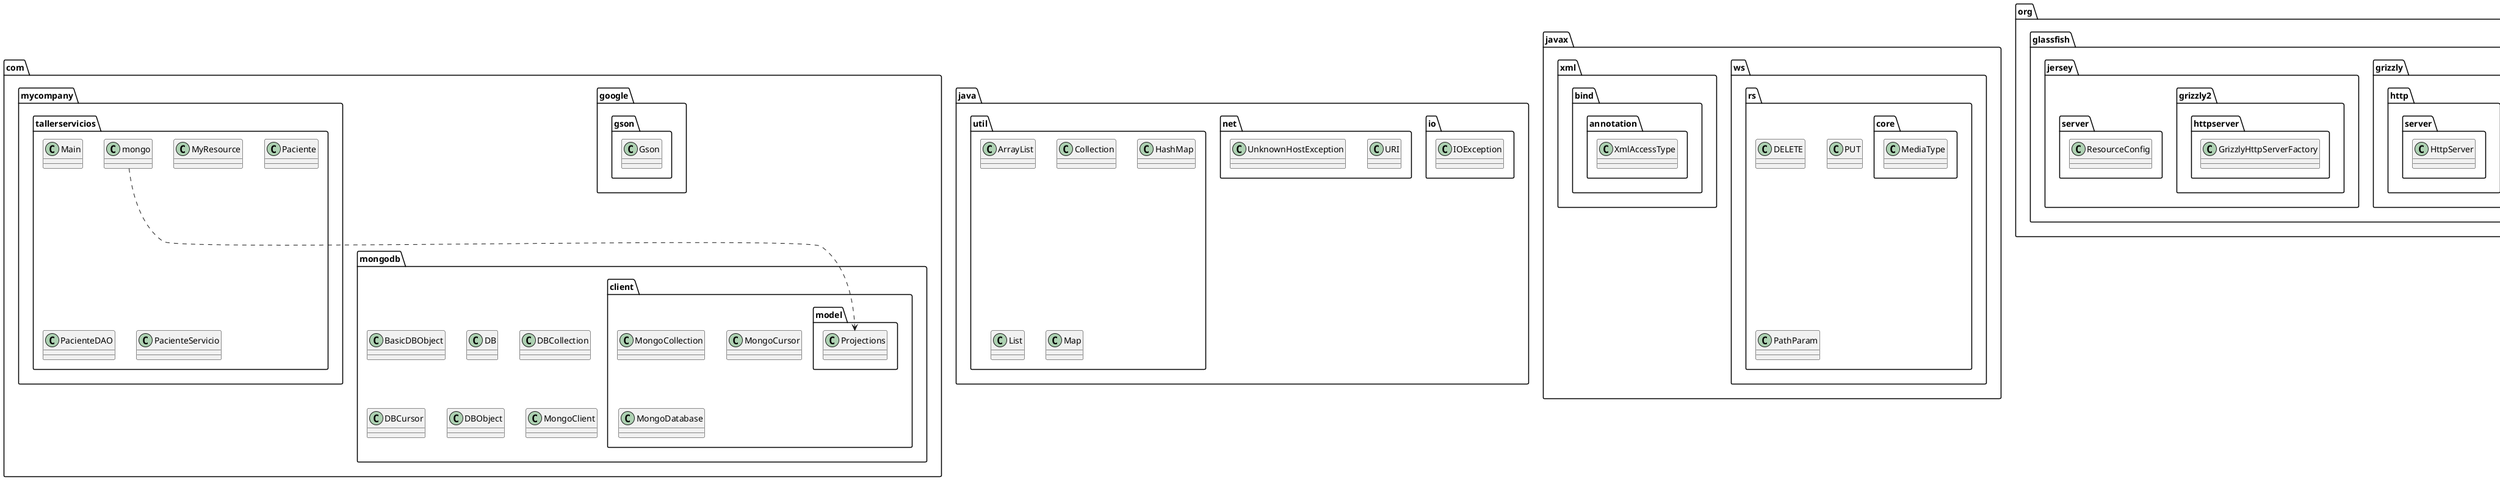 @startuml
class com.google.gson.Gson
class com.mongodb.BasicDBObject
class com.mongodb.DB
class com.mongodb.DBCollection
class com.mongodb.DBCursor
class com.mongodb.DBObject
class com.mongodb.MongoClient
class com.mongodb.client.MongoCollection
class com.mongodb.client.MongoCursor
class com.mongodb.client.MongoDatabase
class com.mongodb.client.model.Projections
class com.mycompany.tallerservicios.Main
class com.mycompany.tallerservicios.MyResource
class com.mycompany.tallerservicios.Paciente
class com.mycompany.tallerservicios.PacienteDAO
class com.mycompany.tallerservicios.PacienteServicio
class com.mycompany.tallerservicios.mongo
class java.io.IOException
class java.net.URI
class java.net.UnknownHostException
class java.util.ArrayList
class java.util.Collection
class java.util.HashMap
class java.util.List
class java.util.Map
class javax.ws.rs.DELETE
class javax.ws.rs.PUT
class javax.ws.rs.PathParam
class javax.ws.rs.core.MediaType
class javax.xml.bind.annotation.XmlAccessType
class org.bson.Document
class org.glassfish.grizzly.http.server.HttpServer
class org.glassfish.jersey.grizzly2.httpserver.GrizzlyHttpServerFactory
class org.glassfish.jersey.server.ResourceConfig
com.mycompany.tallerservicios.mongo ..> com.mongodb.client.model.Projections
@enduml